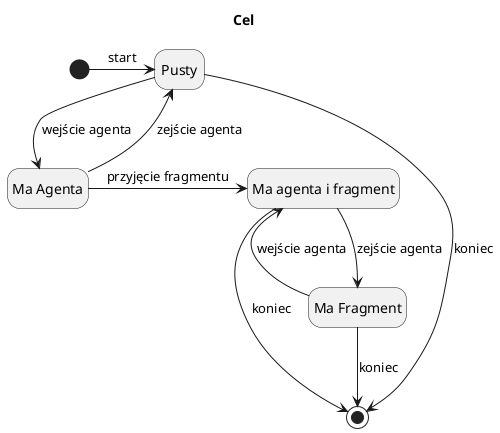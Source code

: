 @startuml
skinparam shadowing false
skinparam monochrome true
hide empty description

title Cel

state "Pusty" as pusty
state "Ma Agenta" as maAgenta
state "Ma Fragment" as maFragment
state "Ma agenta i fragment" as maif

[*] -> pusty : start
pusty -down-> maAgenta : wejście agenta
pusty -> [*] : koniec

maAgenta -right-> maif : przyjęcie fragmentu
maAgenta -> pusty : zejście agenta

maFragment -up-> maif : wejście agenta
maif -down-> maFragment : zejście agenta
maif -right-> [*] : koniec
maFragment --> [*] : koniec
@enduml
